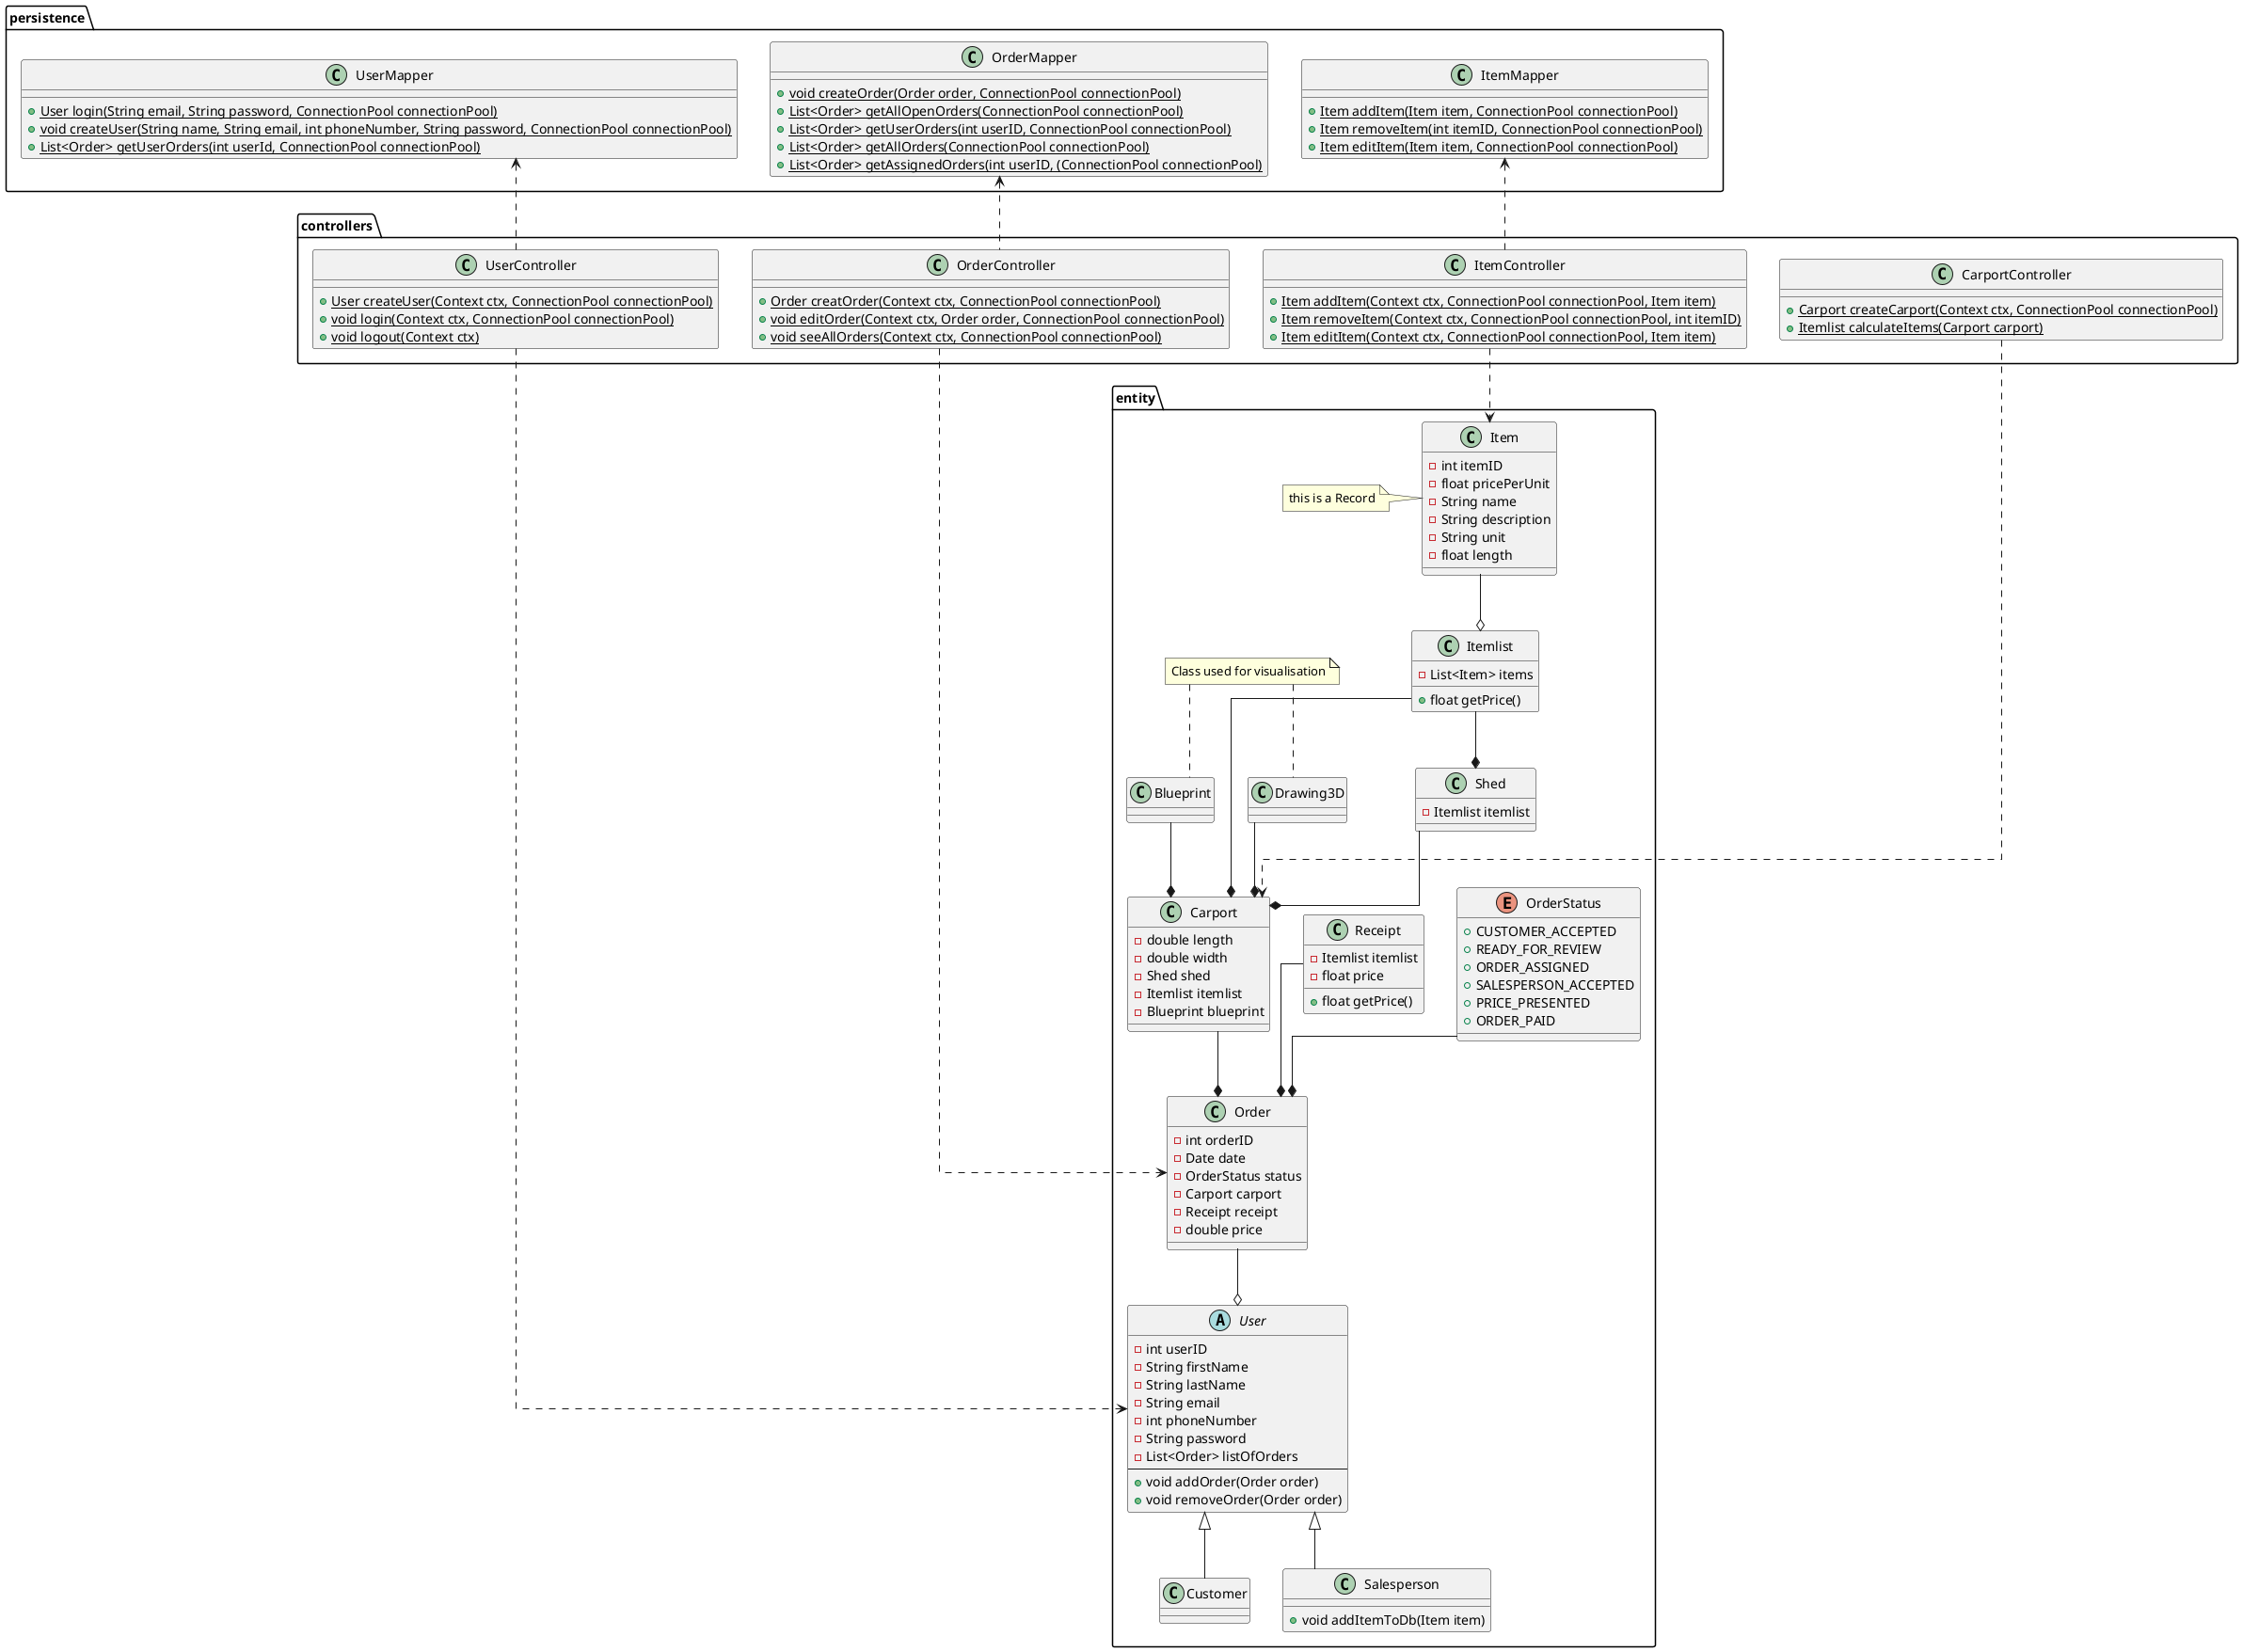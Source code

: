 @startuml
'https://plantuml.com/class-diagram

skinparam linetype ortho
package "entity" {
    abstract User{
        - int userID
        - String firstName
        - String lastName
        - String email
        - int phoneNumber
        - String password
        - List<Order> listOfOrders
        --
        + void addOrder(Order order)
        + void removeOrder(Order order)
    }

    class Customer extends User {
    }

    class Salesperson extends User {
        + void addItemToDb(Item item)
    }

    Enum OrderStatus {
        + CUSTOMER_ACCEPTED
        + READY_FOR_REVIEW
        + ORDER_ASSIGNED
        + SALESPERSON_ACCEPTED
        + PRICE_PRESENTED
        + ORDER_PAID
    }

    class Order {
        - int orderID
        - Date date
        - OrderStatus status
        - Carport carport
        - Receipt receipt
        - double price
    }
    class Receipt {
        - Itemlist itemlist
        - float price
        + float getPrice()
    }
    /'class Receipt'/
    class Carport {
        - double length
        - double width
        - Shed shed
        - Itemlist itemlist
        - Blueprint blueprint
    }

    class Blueprint {
    }

    note "Class used for visualisation" as n1

    class Drawing3D{
    }
    n1 .. Drawing3D
    n1 .. Blueprint

    class Itemlist{
        - List<Item> items
        + float getPrice()
    }

    class Item {
        - int itemID
        - float pricePerUnit
        - String name
        - String description
        - String unit
        - float length
    }
    note left: this is a Record

    class Shed {
        - Itemlist itemlist
    }
}

package "controllers" {

    class UserController {
        + {static} User createUser(Context ctx, ConnectionPool connectionPool)
        + {static} void login(Context ctx, ConnectionPool connectionPool)
        + {static} void logout(Context ctx)
    }

    class OrderController {
        + {static} Order creatOrder(Context ctx, ConnectionPool connectionPool)
        + {static} void editOrder(Context ctx, Order order, ConnectionPool connectionPool)
        + {static} void seeAllOrders(Context ctx, ConnectionPool connectionPool)
    }

    class CarportController {
        + {static} Carport createCarport(Context ctx, ConnectionPool connectionPool)
        + {static} Itemlist calculateItems(Carport carport)
    }

    class ItemController {
        + {static} Item addItem(Context ctx, ConnectionPool connectionPool, Item item)
        + {static} Item removeItem(Context ctx, ConnectionPool connectionPool, int itemID)
        + {static} Item editItem(Context ctx, ConnectionPool connectionPool, Item item)
    }
}

package "persistence" {
    class UserMapper {
        + {static} User login(String email, String password, ConnectionPool connectionPool)
        + {static} void createUser(String name, String email, int phoneNumber, String password, ConnectionPool connectionPool)
        + {static} List<Order> getUserOrders(int userId, ConnectionPool connectionPool)
    }

    class OrderMapper {
        + {static} void createOrder(Order order, ConnectionPool connectionPool)
        + {static} List<Order> getAllOpenOrders(ConnectionPool connectionPool)
        + {static} List<Order> getUserOrders(int userID, ConnectionPool connectionPool)
        + {static} List<Order> getAllOrders(ConnectionPool connectionPool)
        + {static} List<Order> getAssignedOrders(int userID, (ConnectionPool connectionPool)
    }

    class ItemMapper {
        + {static} Item addItem(Item item, ConnectionPool connectionPool)
        + {static} Item removeItem(int itemID, ConnectionPool connectionPool)
        + {static} Item editItem(Item item, ConnectionPool connectionPool)
    }
}

/'Relations'/
/'entities'/

Order --o User
OrderStatus --* Order
Carport --* Order
Shed --* Carport
Itemlist --* Shed
Itemlist --* Carport
Item --o Itemlist
Receipt --* Order
Blueprint --* Carport
Drawing3D --* Carport

/'controllers'/

UserController ..> User
OrderController ..> Order
CarportController ..> Carport
ItemController ..> Item

/'persistence'/

UserMapper <.. UserController
OrderMapper <.. OrderController
ItemMapper <.. ItemController


@enduml